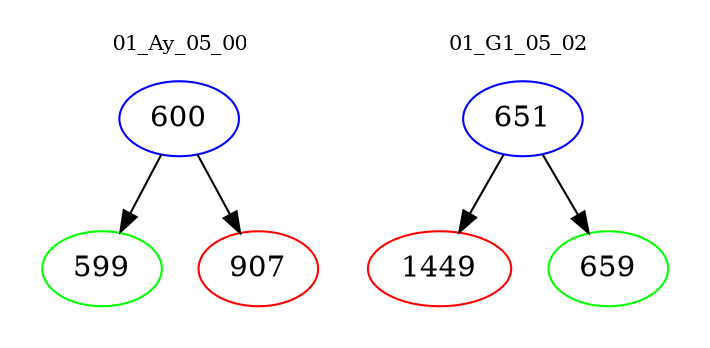 digraph{
subgraph cluster_0 {
color = white
label = "01_Ay_05_00";
fontsize=10;
T0_600 [label="600", color="blue"]
T0_600 -> T0_599 [color="black"]
T0_599 [label="599", color="green"]
T0_600 -> T0_907 [color="black"]
T0_907 [label="907", color="red"]
}
subgraph cluster_1 {
color = white
label = "01_G1_05_02";
fontsize=10;
T1_651 [label="651", color="blue"]
T1_651 -> T1_1449 [color="black"]
T1_1449 [label="1449", color="red"]
T1_651 -> T1_659 [color="black"]
T1_659 [label="659", color="green"]
}
}
